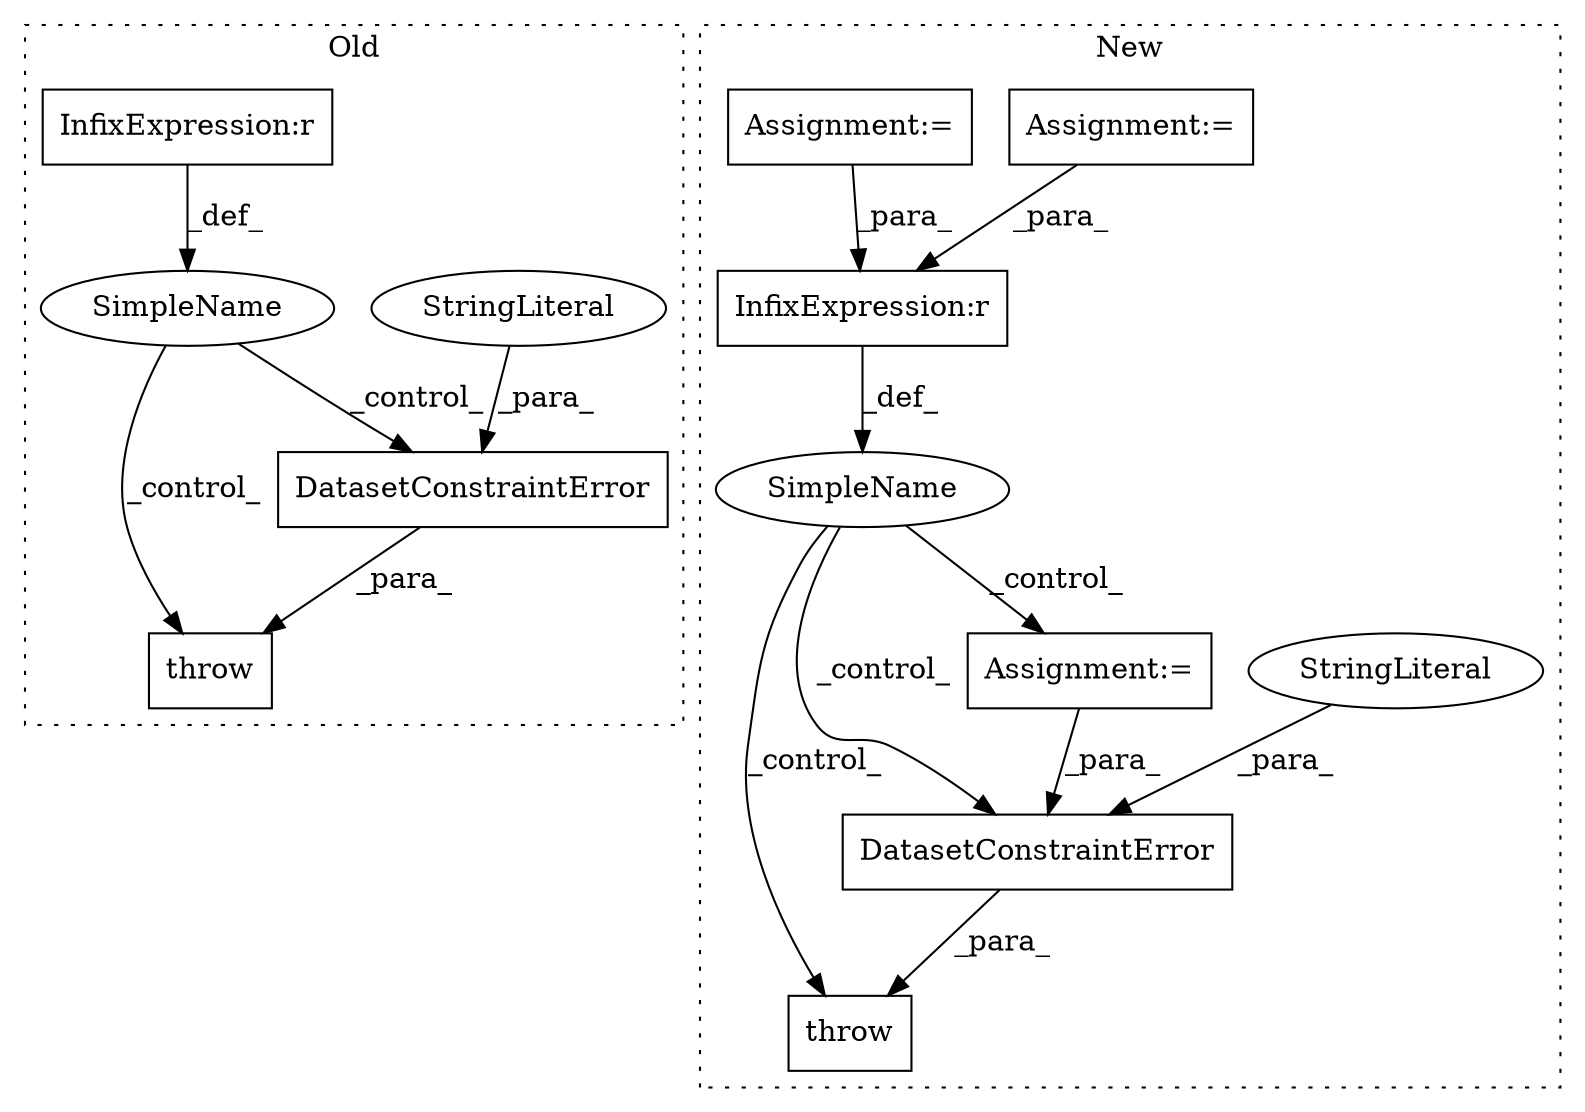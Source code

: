 digraph G {
subgraph cluster0 {
1 [label="DatasetConstraintError" a="32" s="804,957" l="23,1" shape="box"];
5 [label="StringLiteral" a="45" s="827" l="14" shape="ellipse"];
6 [label="throw" a="53" s="798" l="6" shape="box"];
8 [label="SimpleName" a="42" s="" l="" shape="ellipse"];
9 [label="InfixExpression:r" a="27" s="781" l="4" shape="box"];
label = "Old";
style="dotted";
}
subgraph cluster1 {
2 [label="throw" a="53" s="1738" l="6" shape="box"];
3 [label="DatasetConstraintError" a="32" s="1744,1785" l="23,1" shape="box"];
4 [label="StringLiteral" a="45" s="1767" l="14" shape="ellipse"];
7 [label="SimpleName" a="42" s="" l="" shape="ellipse"];
10 [label="InfixExpression:r" a="27" s="996" l="4" shape="box"];
11 [label="Assignment:=" a="7" s="893" l="1" shape="box"];
12 [label="Assignment:=" a="7" s="942" l="1" shape="box"];
13 [label="Assignment:=" a="7" s="1538" l="1" shape="box"];
label = "New";
style="dotted";
}
1 -> 6 [label="_para_"];
3 -> 2 [label="_para_"];
4 -> 3 [label="_para_"];
5 -> 1 [label="_para_"];
7 -> 3 [label="_control_"];
7 -> 13 [label="_control_"];
7 -> 2 [label="_control_"];
8 -> 1 [label="_control_"];
8 -> 6 [label="_control_"];
9 -> 8 [label="_def_"];
10 -> 7 [label="_def_"];
11 -> 10 [label="_para_"];
12 -> 10 [label="_para_"];
13 -> 3 [label="_para_"];
}